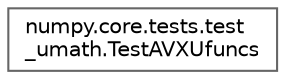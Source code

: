 digraph "Graphical Class Hierarchy"
{
 // LATEX_PDF_SIZE
  bgcolor="transparent";
  edge [fontname=Helvetica,fontsize=10,labelfontname=Helvetica,labelfontsize=10];
  node [fontname=Helvetica,fontsize=10,shape=box,height=0.2,width=0.4];
  rankdir="LR";
  Node0 [id="Node000000",label="numpy.core.tests.test\l_umath.TestAVXUfuncs",height=0.2,width=0.4,color="grey40", fillcolor="white", style="filled",URL="$dc/d87/classnumpy_1_1core_1_1tests_1_1test__umath_1_1TestAVXUfuncs.html",tooltip=" "];
}
